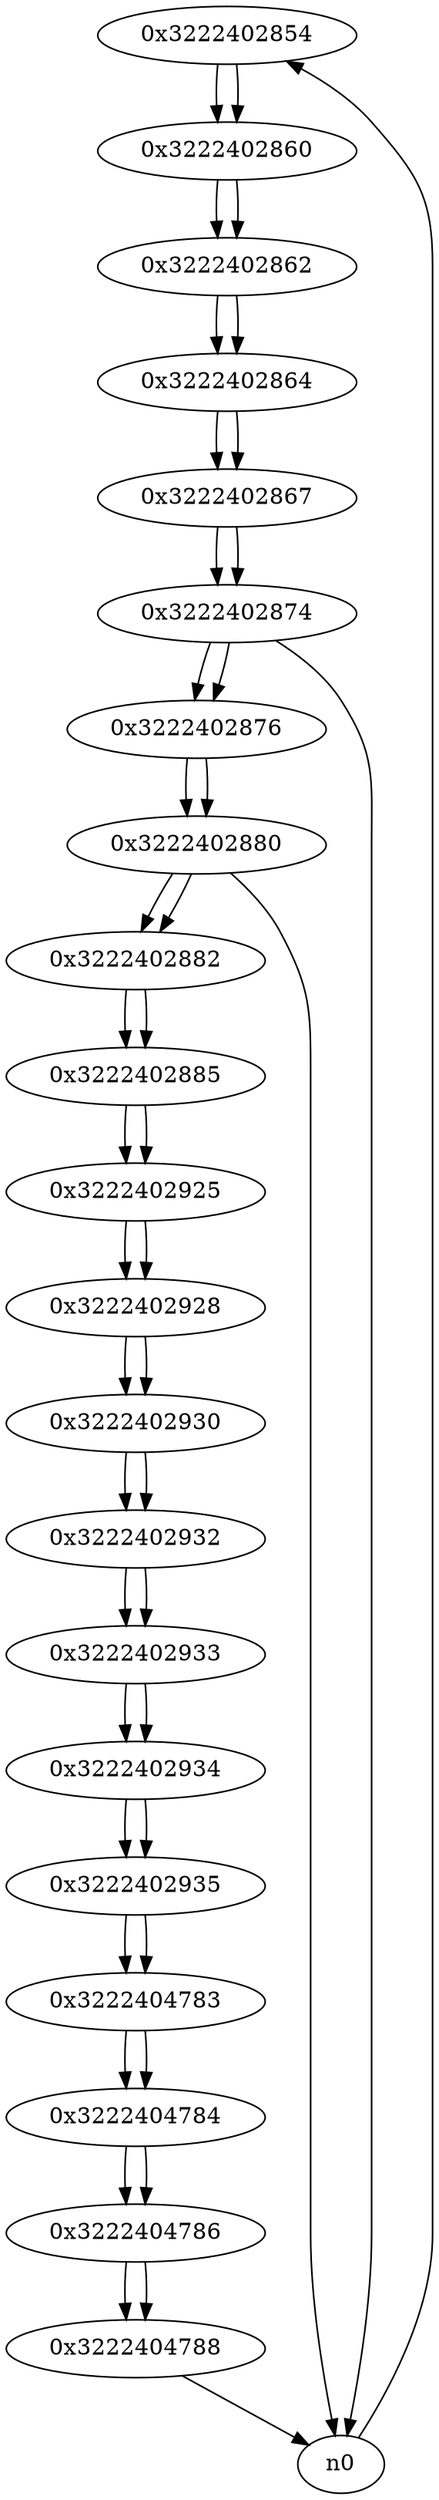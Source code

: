digraph G{
/* nodes */
  n1 [label="0x3222402854"]
  n2 [label="0x3222402860"]
  n3 [label="0x3222402862"]
  n4 [label="0x3222402864"]
  n5 [label="0x3222402867"]
  n6 [label="0x3222402874"]
  n7 [label="0x3222402876"]
  n8 [label="0x3222402880"]
  n9 [label="0x3222402882"]
  n10 [label="0x3222402885"]
  n11 [label="0x3222402925"]
  n12 [label="0x3222402928"]
  n13 [label="0x3222402930"]
  n14 [label="0x3222402932"]
  n15 [label="0x3222402933"]
  n16 [label="0x3222402934"]
  n17 [label="0x3222402935"]
  n18 [label="0x3222404783"]
  n19 [label="0x3222404784"]
  n20 [label="0x3222404786"]
  n21 [label="0x3222404788"]
/* edges */
n1 -> n2;
n0 -> n1;
n2 -> n3;
n1 -> n2;
n3 -> n4;
n2 -> n3;
n4 -> n5;
n3 -> n4;
n5 -> n6;
n4 -> n5;
n6 -> n7;
n6 -> n0;
n5 -> n6;
n7 -> n8;
n6 -> n7;
n8 -> n9;
n8 -> n0;
n7 -> n8;
n9 -> n10;
n8 -> n9;
n10 -> n11;
n9 -> n10;
n11 -> n12;
n10 -> n11;
n12 -> n13;
n11 -> n12;
n13 -> n14;
n12 -> n13;
n14 -> n15;
n13 -> n14;
n15 -> n16;
n14 -> n15;
n16 -> n17;
n15 -> n16;
n17 -> n18;
n16 -> n17;
n18 -> n19;
n17 -> n18;
n19 -> n20;
n18 -> n19;
n20 -> n21;
n19 -> n20;
n21 -> n0;
n20 -> n21;
}
